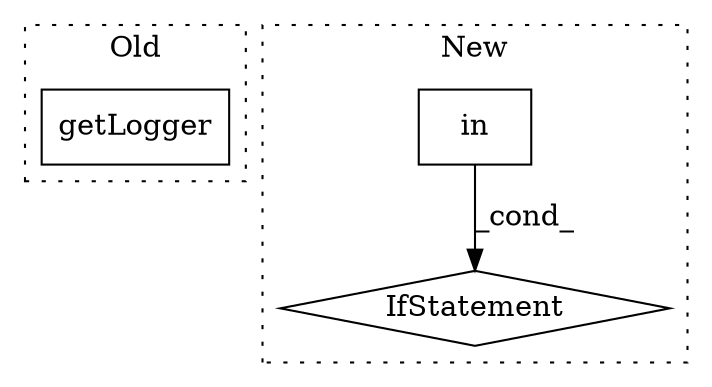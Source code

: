 digraph G {
subgraph cluster0 {
1 [label="getLogger" a="32" s="926,944" l="10,1" shape="box"];
label = "Old";
style="dotted";
}
subgraph cluster1 {
2 [label="in" a="105" s="1073" l="20" shape="box"];
3 [label="IfStatement" a="25" s="1064,1158" l="4,2" shape="diamond"];
label = "New";
style="dotted";
}
2 -> 3 [label="_cond_"];
}